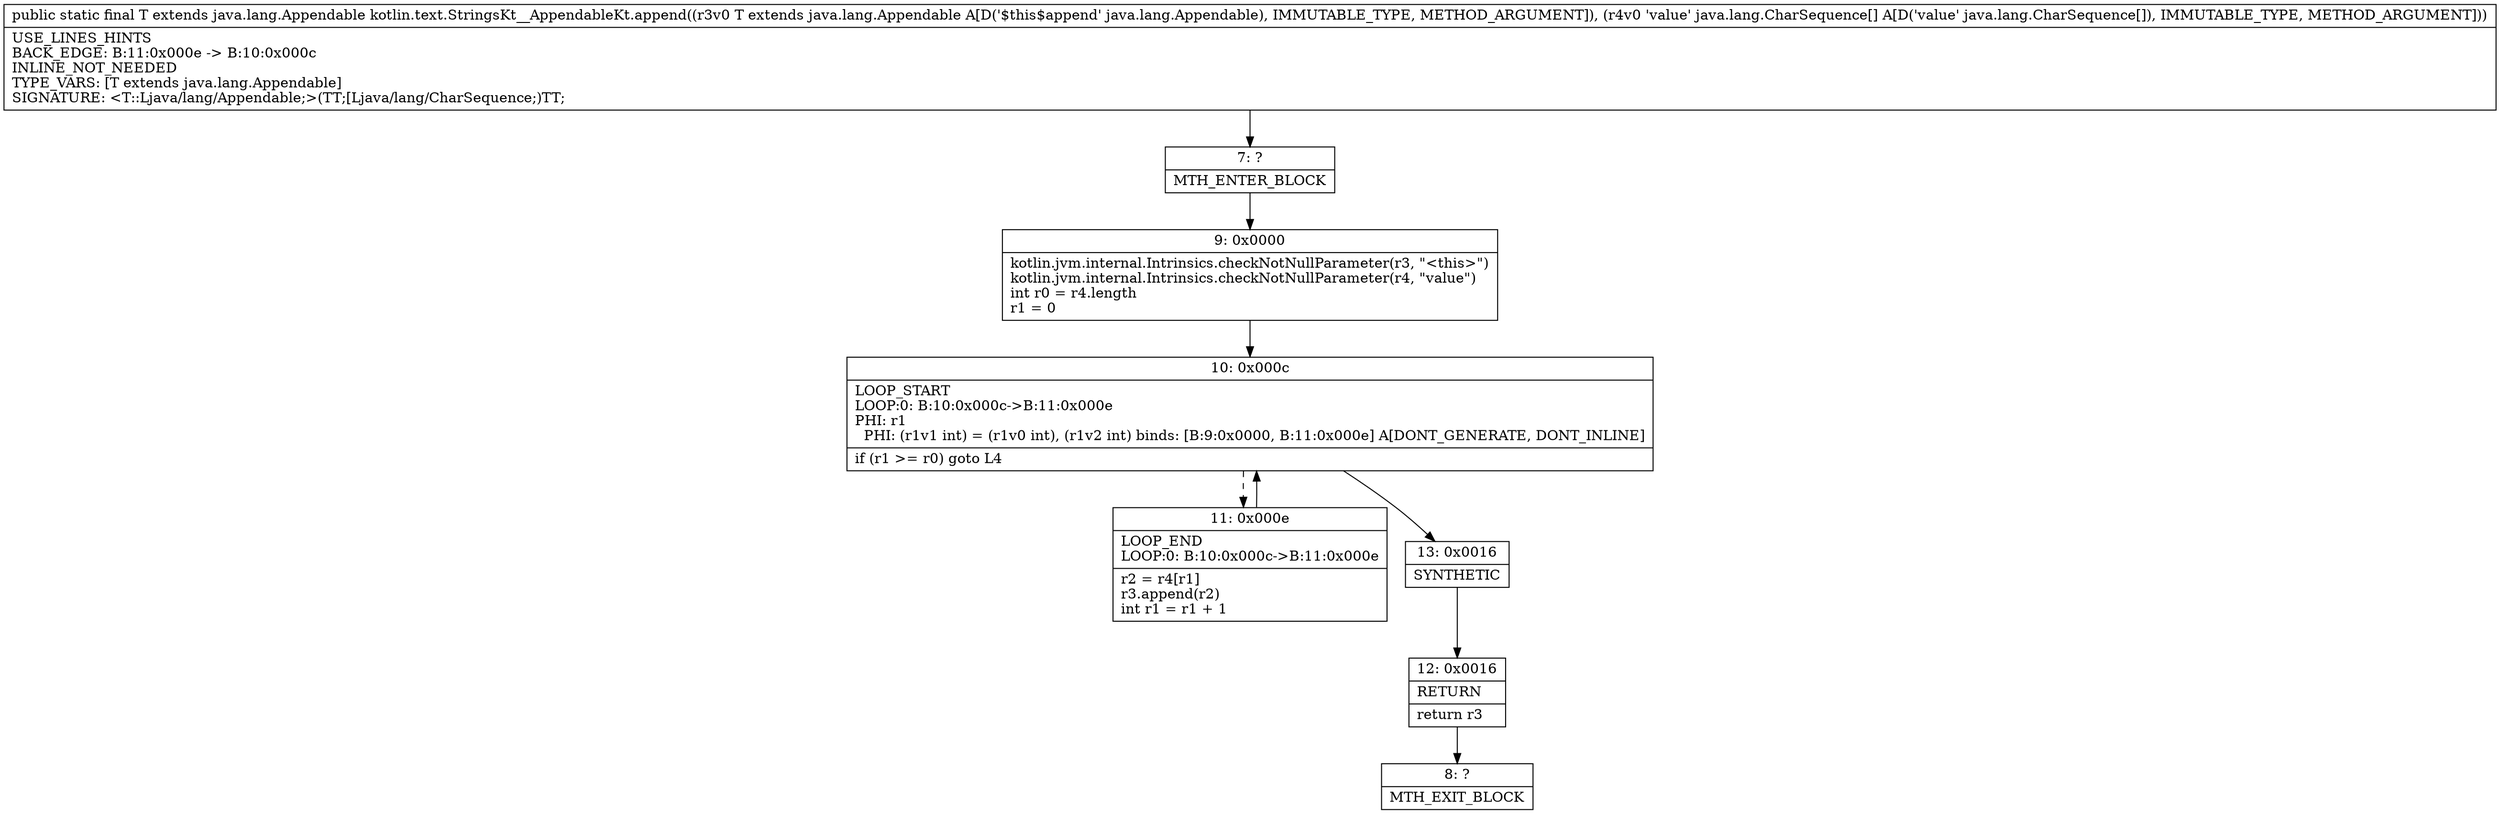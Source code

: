digraph "CFG forkotlin.text.StringsKt__AppendableKt.append(Ljava\/lang\/Appendable;[Ljava\/lang\/CharSequence;)Ljava\/lang\/Appendable;" {
Node_7 [shape=record,label="{7\:\ ?|MTH_ENTER_BLOCK\l}"];
Node_9 [shape=record,label="{9\:\ 0x0000|kotlin.jvm.internal.Intrinsics.checkNotNullParameter(r3, \"\<this\>\")\lkotlin.jvm.internal.Intrinsics.checkNotNullParameter(r4, \"value\")\lint r0 = r4.length\lr1 = 0\l}"];
Node_10 [shape=record,label="{10\:\ 0x000c|LOOP_START\lLOOP:0: B:10:0x000c\-\>B:11:0x000e\lPHI: r1 \l  PHI: (r1v1 int) = (r1v0 int), (r1v2 int) binds: [B:9:0x0000, B:11:0x000e] A[DONT_GENERATE, DONT_INLINE]\l|if (r1 \>= r0) goto L4\l}"];
Node_11 [shape=record,label="{11\:\ 0x000e|LOOP_END\lLOOP:0: B:10:0x000c\-\>B:11:0x000e\l|r2 = r4[r1]\lr3.append(r2)\lint r1 = r1 + 1\l}"];
Node_13 [shape=record,label="{13\:\ 0x0016|SYNTHETIC\l}"];
Node_12 [shape=record,label="{12\:\ 0x0016|RETURN\l|return r3\l}"];
Node_8 [shape=record,label="{8\:\ ?|MTH_EXIT_BLOCK\l}"];
MethodNode[shape=record,label="{public static final T extends java.lang.Appendable kotlin.text.StringsKt__AppendableKt.append((r3v0 T extends java.lang.Appendable A[D('$this$append' java.lang.Appendable), IMMUTABLE_TYPE, METHOD_ARGUMENT]), (r4v0 'value' java.lang.CharSequence[] A[D('value' java.lang.CharSequence[]), IMMUTABLE_TYPE, METHOD_ARGUMENT]))  | USE_LINES_HINTS\lBACK_EDGE: B:11:0x000e \-\> B:10:0x000c\lINLINE_NOT_NEEDED\lTYPE_VARS: [T extends java.lang.Appendable]\lSIGNATURE: \<T::Ljava\/lang\/Appendable;\>(TT;[Ljava\/lang\/CharSequence;)TT;\l}"];
MethodNode -> Node_7;Node_7 -> Node_9;
Node_9 -> Node_10;
Node_10 -> Node_11[style=dashed];
Node_10 -> Node_13;
Node_11 -> Node_10;
Node_13 -> Node_12;
Node_12 -> Node_8;
}

